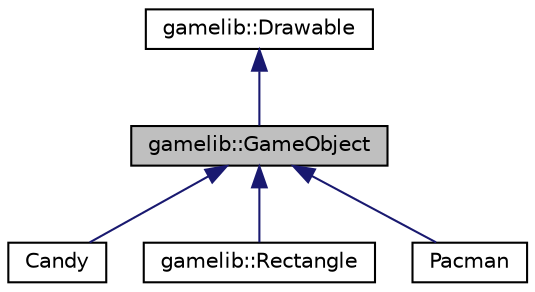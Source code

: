 digraph "gamelib::GameObject"
{
  edge [fontname="Helvetica",fontsize="10",labelfontname="Helvetica",labelfontsize="10"];
  node [fontname="Helvetica",fontsize="10",shape=record];
  Node0 [label="gamelib::GameObject",height=0.2,width=0.4,color="black", fillcolor="grey75", style="filled", fontcolor="black"];
  Node1 -> Node0 [dir="back",color="midnightblue",fontsize="10",style="solid",fontname="Helvetica"];
  Node1 [label="gamelib::Drawable",height=0.2,width=0.4,color="black", fillcolor="white", style="filled",URL="$classgamelib_1_1_drawable.html",tooltip="Base class of all Drawable objects in the gamelib library. "];
  Node0 -> Node2 [dir="back",color="midnightblue",fontsize="10",style="solid",fontname="Helvetica"];
  Node2 [label="Candy",height=0.2,width=0.4,color="black", fillcolor="white", style="filled",URL="$class_candy.html"];
  Node0 -> Node3 [dir="back",color="midnightblue",fontsize="10",style="solid",fontname="Helvetica"];
  Node3 [label="gamelib::Rectangle",height=0.2,width=0.4,color="black", fillcolor="white", style="filled",URL="$classgamelib_1_1_rectangle.html"];
  Node0 -> Node4 [dir="back",color="midnightblue",fontsize="10",style="solid",fontname="Helvetica"];
  Node4 [label="Pacman",height=0.2,width=0.4,color="black", fillcolor="white", style="filled",URL="$class_pacman.html"];
}
